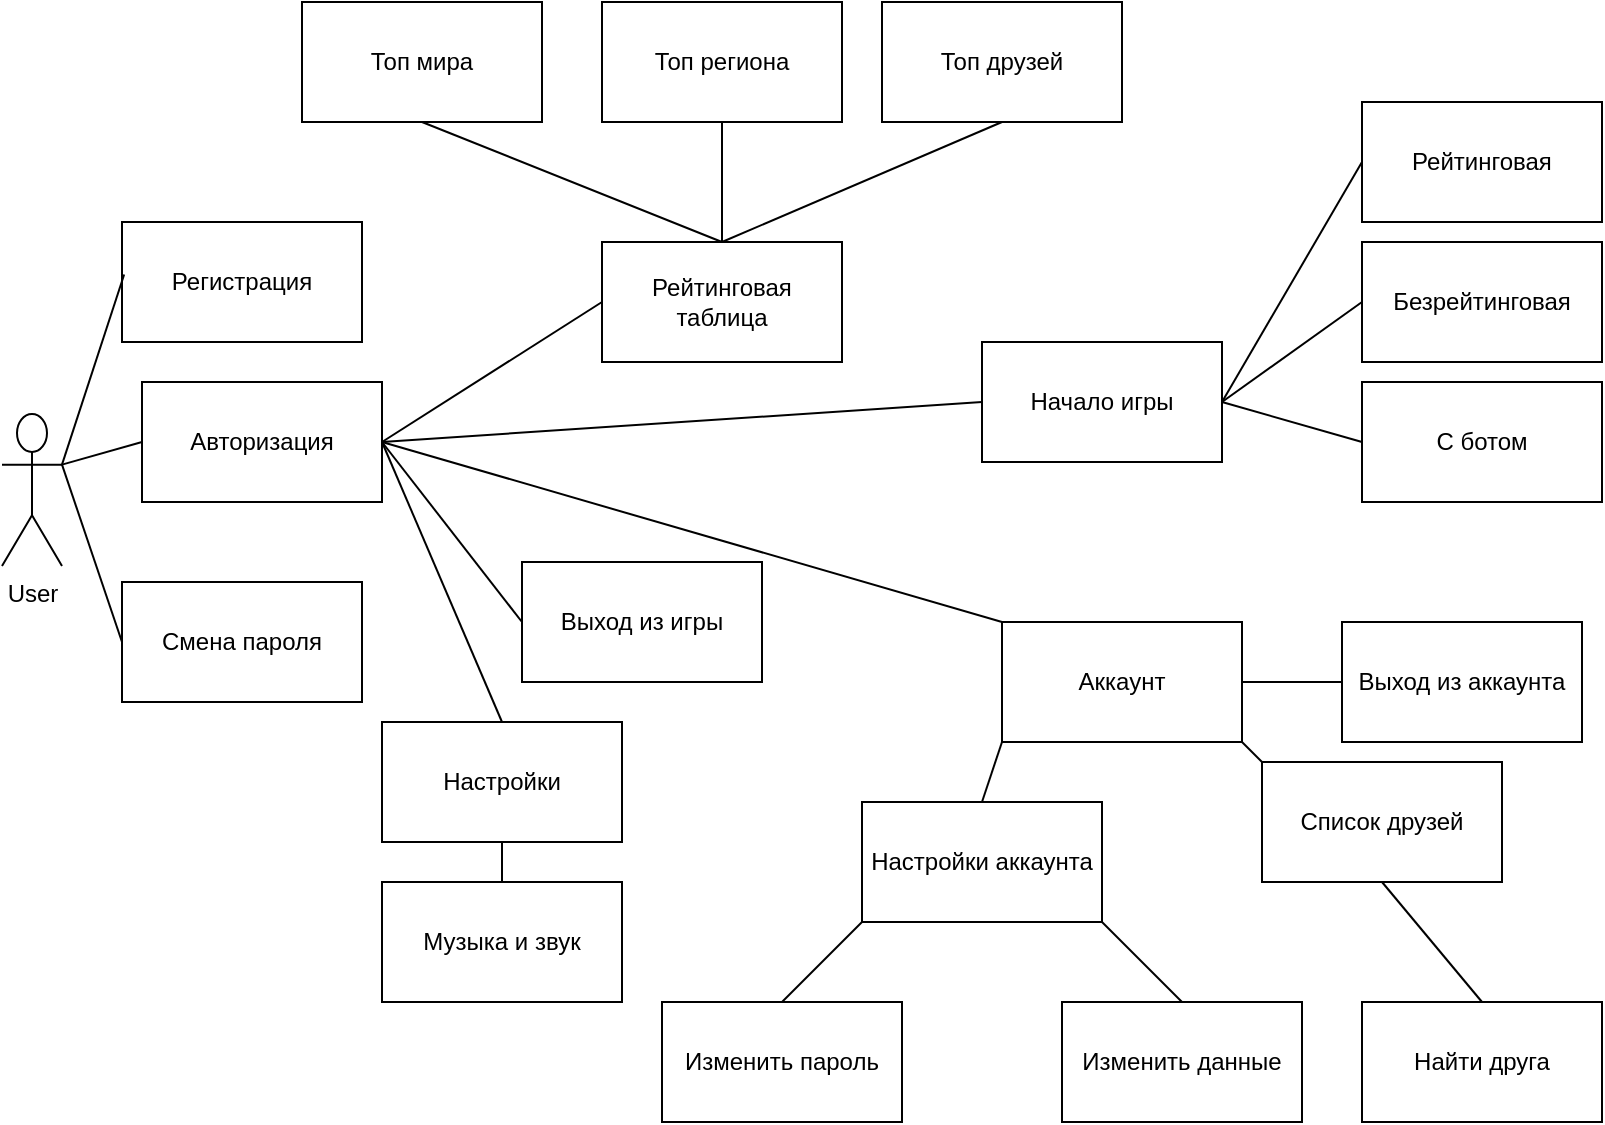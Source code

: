 <mxfile version="21.1.5" type="device">
  <diagram id="6a731a19-8d31-9384-78a2-239565b7b9f0" name="Page-1">
    <mxGraphModel dx="1431" dy="790" grid="1" gridSize="10" guides="1" tooltips="1" connect="1" arrows="1" fold="1" page="1" pageScale="1" pageWidth="1169" pageHeight="827" background="none" math="0" shadow="0">
      <root>
        <mxCell id="0" />
        <mxCell id="1" parent="0" />
        <mxCell id="rDl4tT5ACTQpPJKegy82-1779" value="User&lt;br&gt;" style="shape=umlActor;verticalLabelPosition=bottom;verticalAlign=top;html=1;outlineConnect=0;overflow=visible;" parent="1" vertex="1">
          <mxGeometry x="60" y="376" width="30" height="76" as="geometry" />
        </mxCell>
        <mxCell id="rDl4tT5ACTQpPJKegy82-1780" value="Регистрация" style="rounded=0;whiteSpace=wrap;html=1;" parent="1" vertex="1">
          <mxGeometry x="120" y="280" width="120" height="60" as="geometry" />
        </mxCell>
        <mxCell id="rDl4tT5ACTQpPJKegy82-1781" value="Авторизация" style="rounded=0;whiteSpace=wrap;html=1;" parent="1" vertex="1">
          <mxGeometry x="130" y="360" width="120" height="60" as="geometry" />
        </mxCell>
        <mxCell id="rDl4tT5ACTQpPJKegy82-1783" value="" style="endArrow=none;html=1;rounded=0;entryX=0.009;entryY=0.437;entryDx=0;entryDy=0;entryPerimeter=0;exitX=1;exitY=0.333;exitDx=0;exitDy=0;exitPerimeter=0;" parent="1" source="rDl4tT5ACTQpPJKegy82-1779" target="rDl4tT5ACTQpPJKegy82-1780" edge="1">
          <mxGeometry width="50" height="50" relative="1" as="geometry">
            <mxPoint x="80" y="380" as="sourcePoint" />
            <mxPoint x="260" y="370" as="targetPoint" />
          </mxGeometry>
        </mxCell>
        <mxCell id="rDl4tT5ACTQpPJKegy82-1784" value="" style="endArrow=none;html=1;rounded=0;exitX=1;exitY=0.333;exitDx=0;exitDy=0;exitPerimeter=0;entryX=0;entryY=0.5;entryDx=0;entryDy=0;" parent="1" source="rDl4tT5ACTQpPJKegy82-1779" target="rDl4tT5ACTQpPJKegy82-1781" edge="1">
          <mxGeometry width="50" height="50" relative="1" as="geometry">
            <mxPoint x="420" y="460" as="sourcePoint" />
            <mxPoint x="470" y="410" as="targetPoint" />
          </mxGeometry>
        </mxCell>
        <mxCell id="rDl4tT5ACTQpPJKegy82-1785" value="Смена пароля" style="rounded=0;whiteSpace=wrap;html=1;" parent="1" vertex="1">
          <mxGeometry x="120" y="460" width="120" height="60" as="geometry" />
        </mxCell>
        <mxCell id="rDl4tT5ACTQpPJKegy82-1786" value="" style="endArrow=none;html=1;rounded=0;entryX=0;entryY=0.5;entryDx=0;entryDy=0;exitX=1;exitY=0.333;exitDx=0;exitDy=0;exitPerimeter=0;" parent="1" target="rDl4tT5ACTQpPJKegy82-1785" edge="1" source="rDl4tT5ACTQpPJKegy82-1779">
          <mxGeometry width="50" height="50" relative="1" as="geometry">
            <mxPoint x="200" y="410" as="sourcePoint" />
            <mxPoint x="290" y="430" as="targetPoint" />
          </mxGeometry>
        </mxCell>
        <mxCell id="rDl4tT5ACTQpPJKegy82-1787" value="" style="endArrow=none;html=1;rounded=0;exitX=1;exitY=0.5;exitDx=0;exitDy=0;entryX=0;entryY=0.5;entryDx=0;entryDy=0;" parent="1" source="rDl4tT5ACTQpPJKegy82-1781" target="rDl4tT5ACTQpPJKegy82-1788" edge="1">
          <mxGeometry width="50" height="50" relative="1" as="geometry">
            <mxPoint x="480" y="470" as="sourcePoint" />
            <mxPoint x="510" y="400" as="targetPoint" />
          </mxGeometry>
        </mxCell>
        <mxCell id="rDl4tT5ACTQpPJKegy82-1788" value="Начало игры" style="rounded=0;whiteSpace=wrap;html=1;" parent="1" vertex="1">
          <mxGeometry x="550" y="340" width="120" height="60" as="geometry" />
        </mxCell>
        <mxCell id="rDl4tT5ACTQpPJKegy82-1789" value="" style="endArrow=none;html=1;rounded=0;exitX=1;exitY=0.5;exitDx=0;exitDy=0;entryX=0;entryY=0.5;entryDx=0;entryDy=0;" parent="1" source="rDl4tT5ACTQpPJKegy82-1781" target="rDl4tT5ACTQpPJKegy82-1790" edge="1">
          <mxGeometry width="50" height="50" relative="1" as="geometry">
            <mxPoint x="520" y="330" as="sourcePoint" />
            <mxPoint x="520" y="330" as="targetPoint" />
          </mxGeometry>
        </mxCell>
        <mxCell id="rDl4tT5ACTQpPJKegy82-1790" value="Рейтинговая таблица" style="rounded=0;whiteSpace=wrap;html=1;" parent="1" vertex="1">
          <mxGeometry x="360" y="290" width="120" height="60" as="geometry" />
        </mxCell>
        <mxCell id="rDl4tT5ACTQpPJKegy82-1791" value="Выход из игры" style="rounded=0;whiteSpace=wrap;html=1;" parent="1" vertex="1">
          <mxGeometry x="320" y="450" width="120" height="60" as="geometry" />
        </mxCell>
        <mxCell id="rDl4tT5ACTQpPJKegy82-1792" value="" style="endArrow=none;html=1;rounded=0;entryX=0;entryY=0.5;entryDx=0;entryDy=0;exitX=1;exitY=0.5;exitDx=0;exitDy=0;" parent="1" target="rDl4tT5ACTQpPJKegy82-1791" edge="1" source="rDl4tT5ACTQpPJKegy82-1781">
          <mxGeometry width="50" height="50" relative="1" as="geometry">
            <mxPoint x="420" y="400" as="sourcePoint" />
            <mxPoint x="370" y="620" as="targetPoint" />
          </mxGeometry>
        </mxCell>
        <mxCell id="rDl4tT5ACTQpPJKegy82-1793" value="Настройки&lt;br&gt;" style="rounded=0;whiteSpace=wrap;html=1;" parent="1" vertex="1">
          <mxGeometry x="250" y="530" width="120" height="60" as="geometry" />
        </mxCell>
        <mxCell id="rDl4tT5ACTQpPJKegy82-1794" value="" style="endArrow=none;html=1;rounded=0;exitX=1;exitY=0.5;exitDx=0;exitDy=0;entryX=0.5;entryY=0;entryDx=0;entryDy=0;" parent="1" source="rDl4tT5ACTQpPJKegy82-1781" target="rDl4tT5ACTQpPJKegy82-1793" edge="1">
          <mxGeometry width="50" height="50" relative="1" as="geometry">
            <mxPoint x="110" y="670" as="sourcePoint" />
            <mxPoint x="340" y="600" as="targetPoint" />
            <Array as="points" />
          </mxGeometry>
        </mxCell>
        <mxCell id="rDl4tT5ACTQpPJKegy82-1795" value="Топ региона" style="rounded=0;whiteSpace=wrap;html=1;" parent="1" vertex="1">
          <mxGeometry x="360" y="170" width="120" height="60" as="geometry" />
        </mxCell>
        <mxCell id="rDl4tT5ACTQpPJKegy82-1796" value="Топ мира" style="rounded=0;whiteSpace=wrap;html=1;" parent="1" vertex="1">
          <mxGeometry x="210" y="170" width="120" height="60" as="geometry" />
        </mxCell>
        <mxCell id="rDl4tT5ACTQpPJKegy82-1797" value="Топ друзей" style="rounded=0;whiteSpace=wrap;html=1;" parent="1" vertex="1">
          <mxGeometry x="500" y="170" width="120" height="60" as="geometry" />
        </mxCell>
        <mxCell id="rDl4tT5ACTQpPJKegy82-1798" value="" style="endArrow=none;html=1;rounded=0;exitX=0.5;exitY=1;exitDx=0;exitDy=0;entryX=0.5;entryY=0;entryDx=0;entryDy=0;" parent="1" source="rDl4tT5ACTQpPJKegy82-1796" target="rDl4tT5ACTQpPJKegy82-1790" edge="1">
          <mxGeometry width="50" height="50" relative="1" as="geometry">
            <mxPoint x="410" y="300" as="sourcePoint" />
            <mxPoint x="460" y="250" as="targetPoint" />
          </mxGeometry>
        </mxCell>
        <mxCell id="rDl4tT5ACTQpPJKegy82-1799" value="" style="endArrow=none;html=1;rounded=0;exitX=0.5;exitY=1;exitDx=0;exitDy=0;entryX=0.5;entryY=0;entryDx=0;entryDy=0;" parent="1" source="rDl4tT5ACTQpPJKegy82-1795" target="rDl4tT5ACTQpPJKegy82-1790" edge="1">
          <mxGeometry width="50" height="50" relative="1" as="geometry">
            <mxPoint x="330" y="200" as="sourcePoint" />
            <mxPoint x="535" y="310" as="targetPoint" />
          </mxGeometry>
        </mxCell>
        <mxCell id="rDl4tT5ACTQpPJKegy82-1800" value="" style="endArrow=none;html=1;rounded=0;exitX=0.5;exitY=1;exitDx=0;exitDy=0;entryX=0.5;entryY=0;entryDx=0;entryDy=0;" parent="1" source="rDl4tT5ACTQpPJKegy82-1797" target="rDl4tT5ACTQpPJKegy82-1790" edge="1">
          <mxGeometry width="50" height="50" relative="1" as="geometry">
            <mxPoint x="340" y="210" as="sourcePoint" />
            <mxPoint x="545" y="320" as="targetPoint" />
          </mxGeometry>
        </mxCell>
        <mxCell id="rDl4tT5ACTQpPJKegy82-1801" value="Аккаунт" style="rounded=0;whiteSpace=wrap;html=1;" parent="1" vertex="1">
          <mxGeometry x="560" y="480" width="120" height="60" as="geometry" />
        </mxCell>
        <mxCell id="rDl4tT5ACTQpPJKegy82-1804" value="Музыка и звук" style="rounded=0;whiteSpace=wrap;html=1;" parent="1" vertex="1">
          <mxGeometry x="250" y="610" width="120" height="60" as="geometry" />
        </mxCell>
        <mxCell id="rDl4tT5ACTQpPJKegy82-1805" value="" style="endArrow=none;html=1;rounded=0;entryX=0.5;entryY=1;entryDx=0;entryDy=0;" parent="1" target="rDl4tT5ACTQpPJKegy82-1793" edge="1">
          <mxGeometry width="50" height="50" relative="1" as="geometry">
            <mxPoint x="310" y="610" as="sourcePoint" />
            <mxPoint x="290" y="580" as="targetPoint" />
          </mxGeometry>
        </mxCell>
        <mxCell id="U1H5slDqhhRrzyV8Z_1F-1" value="" style="endArrow=none;html=1;rounded=0;exitX=1;exitY=0.5;exitDx=0;exitDy=0;entryX=0;entryY=0;entryDx=0;entryDy=0;" edge="1" parent="1" source="rDl4tT5ACTQpPJKegy82-1781" target="rDl4tT5ACTQpPJKegy82-1801">
          <mxGeometry width="50" height="50" relative="1" as="geometry">
            <mxPoint x="470" y="570" as="sourcePoint" />
            <mxPoint x="520" y="520" as="targetPoint" />
          </mxGeometry>
        </mxCell>
        <mxCell id="U1H5slDqhhRrzyV8Z_1F-3" value="Настройки аккаунта" style="rounded=0;whiteSpace=wrap;html=1;" vertex="1" parent="1">
          <mxGeometry x="490" y="570" width="120" height="60" as="geometry" />
        </mxCell>
        <mxCell id="U1H5slDqhhRrzyV8Z_1F-6" value="" style="endArrow=none;html=1;rounded=0;exitX=0;exitY=1;exitDx=0;exitDy=0;entryX=0.5;entryY=0;entryDx=0;entryDy=0;" edge="1" parent="1" source="rDl4tT5ACTQpPJKegy82-1801" target="U1H5slDqhhRrzyV8Z_1F-3">
          <mxGeometry width="50" height="50" relative="1" as="geometry">
            <mxPoint x="370" y="450" as="sourcePoint" />
            <mxPoint x="570" y="490" as="targetPoint" />
          </mxGeometry>
        </mxCell>
        <mxCell id="U1H5slDqhhRrzyV8Z_1F-7" value="Изменить данные" style="rounded=0;whiteSpace=wrap;html=1;" vertex="1" parent="1">
          <mxGeometry x="590" y="670" width="120" height="60" as="geometry" />
        </mxCell>
        <mxCell id="U1H5slDqhhRrzyV8Z_1F-8" value="Изменить пароль" style="rounded=0;whiteSpace=wrap;html=1;" vertex="1" parent="1">
          <mxGeometry x="390" y="670" width="120" height="60" as="geometry" />
        </mxCell>
        <mxCell id="U1H5slDqhhRrzyV8Z_1F-9" value="" style="endArrow=none;html=1;rounded=0;exitX=0;exitY=1;exitDx=0;exitDy=0;entryX=0.5;entryY=0;entryDx=0;entryDy=0;" edge="1" parent="1" source="U1H5slDqhhRrzyV8Z_1F-3" target="U1H5slDqhhRrzyV8Z_1F-8">
          <mxGeometry width="50" height="50" relative="1" as="geometry">
            <mxPoint x="570" y="550" as="sourcePoint" />
            <mxPoint x="560" y="650" as="targetPoint" />
          </mxGeometry>
        </mxCell>
        <mxCell id="U1H5slDqhhRrzyV8Z_1F-10" value="" style="endArrow=none;html=1;rounded=0;exitX=1;exitY=1;exitDx=0;exitDy=0;entryX=0.5;entryY=0;entryDx=0;entryDy=0;" edge="1" parent="1" source="U1H5slDqhhRrzyV8Z_1F-3" target="U1H5slDqhhRrzyV8Z_1F-7">
          <mxGeometry width="50" height="50" relative="1" as="geometry">
            <mxPoint x="500" y="710" as="sourcePoint" />
            <mxPoint x="460" y="770" as="targetPoint" />
          </mxGeometry>
        </mxCell>
        <mxCell id="U1H5slDqhhRrzyV8Z_1F-11" value="Список друзей" style="rounded=0;whiteSpace=wrap;html=1;" vertex="1" parent="1">
          <mxGeometry x="690" y="550" width="120" height="60" as="geometry" />
        </mxCell>
        <mxCell id="U1H5slDqhhRrzyV8Z_1F-12" value="" style="endArrow=none;html=1;rounded=0;exitX=1;exitY=1;exitDx=0;exitDy=0;entryX=0;entryY=0;entryDx=0;entryDy=0;" edge="1" parent="1" source="rDl4tT5ACTQpPJKegy82-1801" target="U1H5slDqhhRrzyV8Z_1F-11">
          <mxGeometry width="50" height="50" relative="1" as="geometry">
            <mxPoint x="510" y="720" as="sourcePoint" />
            <mxPoint x="470" y="780" as="targetPoint" />
          </mxGeometry>
        </mxCell>
        <mxCell id="U1H5slDqhhRrzyV8Z_1F-13" value="Найти друга" style="rounded=0;whiteSpace=wrap;html=1;" vertex="1" parent="1">
          <mxGeometry x="740" y="670" width="120" height="60" as="geometry" />
        </mxCell>
        <mxCell id="U1H5slDqhhRrzyV8Z_1F-16" value="" style="endArrow=none;html=1;rounded=0;exitX=0.5;exitY=1;exitDx=0;exitDy=0;entryX=0.5;entryY=0;entryDx=0;entryDy=0;" edge="1" parent="1" source="U1H5slDqhhRrzyV8Z_1F-11" target="U1H5slDqhhRrzyV8Z_1F-13">
          <mxGeometry width="50" height="50" relative="1" as="geometry">
            <mxPoint x="620" y="640" as="sourcePoint" />
            <mxPoint x="660" y="680" as="targetPoint" />
          </mxGeometry>
        </mxCell>
        <mxCell id="U1H5slDqhhRrzyV8Z_1F-17" value="" style="endArrow=none;html=1;rounded=0;exitX=1;exitY=0.5;exitDx=0;exitDy=0;" edge="1" parent="1" source="rDl4tT5ACTQpPJKegy82-1801">
          <mxGeometry width="50" height="50" relative="1" as="geometry">
            <mxPoint x="630" y="650" as="sourcePoint" />
            <mxPoint x="730" y="510" as="targetPoint" />
          </mxGeometry>
        </mxCell>
        <mxCell id="U1H5slDqhhRrzyV8Z_1F-18" value="Выход из аккаунта" style="rounded=0;whiteSpace=wrap;html=1;" vertex="1" parent="1">
          <mxGeometry x="730" y="480" width="120" height="60" as="geometry" />
        </mxCell>
        <mxCell id="U1H5slDqhhRrzyV8Z_1F-20" value="Безрейтинговая" style="rounded=0;whiteSpace=wrap;html=1;" vertex="1" parent="1">
          <mxGeometry x="740" y="290" width="120" height="60" as="geometry" />
        </mxCell>
        <mxCell id="U1H5slDqhhRrzyV8Z_1F-21" value="С ботом" style="rounded=0;whiteSpace=wrap;html=1;" vertex="1" parent="1">
          <mxGeometry x="740" y="360" width="120" height="60" as="geometry" />
        </mxCell>
        <mxCell id="U1H5slDqhhRrzyV8Z_1F-22" value="Рейтинговая" style="rounded=0;whiteSpace=wrap;html=1;" vertex="1" parent="1">
          <mxGeometry x="740" y="220" width="120" height="60" as="geometry" />
        </mxCell>
        <mxCell id="U1H5slDqhhRrzyV8Z_1F-23" value="" style="endArrow=none;html=1;rounded=0;entryX=0;entryY=0.5;entryDx=0;entryDy=0;exitX=1;exitY=0.5;exitDx=0;exitDy=0;" edge="1" parent="1" source="rDl4tT5ACTQpPJKegy82-1788" target="U1H5slDqhhRrzyV8Z_1F-22">
          <mxGeometry width="50" height="50" relative="1" as="geometry">
            <mxPoint x="670" y="350" as="sourcePoint" />
            <mxPoint x="720" y="300" as="targetPoint" />
          </mxGeometry>
        </mxCell>
        <mxCell id="U1H5slDqhhRrzyV8Z_1F-24" value="" style="endArrow=none;html=1;rounded=0;entryX=0;entryY=0.5;entryDx=0;entryDy=0;exitX=1;exitY=0.5;exitDx=0;exitDy=0;" edge="1" parent="1" source="rDl4tT5ACTQpPJKegy82-1788" target="U1H5slDqhhRrzyV8Z_1F-20">
          <mxGeometry width="50" height="50" relative="1" as="geometry">
            <mxPoint x="680" y="380" as="sourcePoint" />
            <mxPoint x="750" y="260" as="targetPoint" />
          </mxGeometry>
        </mxCell>
        <mxCell id="U1H5slDqhhRrzyV8Z_1F-25" value="" style="endArrow=none;html=1;rounded=0;entryX=0;entryY=0.5;entryDx=0;entryDy=0;exitX=1;exitY=0.5;exitDx=0;exitDy=0;" edge="1" parent="1" source="rDl4tT5ACTQpPJKegy82-1788" target="U1H5slDqhhRrzyV8Z_1F-21">
          <mxGeometry width="50" height="50" relative="1" as="geometry">
            <mxPoint x="690" y="390" as="sourcePoint" />
            <mxPoint x="760" y="270" as="targetPoint" />
          </mxGeometry>
        </mxCell>
      </root>
    </mxGraphModel>
  </diagram>
</mxfile>
